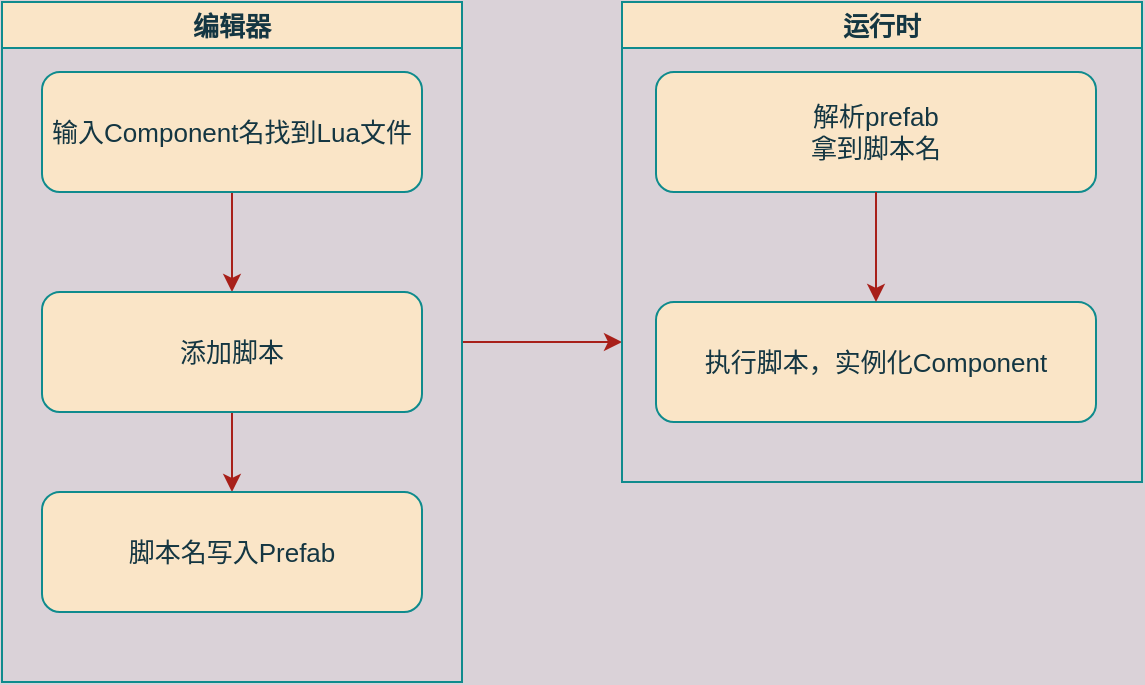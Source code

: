 <mxfile version="14.6.13" type="device"><diagram id="Z6N4t9ghoYx_JerbvA_l" name="第 1 页"><mxGraphModel dx="1086" dy="806" grid="1" gridSize="10" guides="1" tooltips="1" connect="1" arrows="1" fold="1" page="1" pageScale="1" pageWidth="827" pageHeight="1169" background="#DAD2D8" math="0" shadow="0"><root><mxCell id="0"/><mxCell id="1" parent="0"/><mxCell id="hGNhfz9dcNcG6d0IY58c-3" value="" style="edgeStyle=orthogonalEdgeStyle;rounded=0;orthogonalLoop=1;jettySize=auto;html=1;fontSize=13;strokeColor=#A8201A;fontColor=#143642;labelBackgroundColor=#DAD2D8;" edge="1" parent="1" source="hGNhfz9dcNcG6d0IY58c-1" target="hGNhfz9dcNcG6d0IY58c-2"><mxGeometry relative="1" as="geometry"/></mxCell><mxCell id="hGNhfz9dcNcG6d0IY58c-1" value="输入Component名找到Lua文件" style="rounded=1;whiteSpace=wrap;html=1;fontSize=13;fillColor=#FAE5C7;strokeColor=#0F8B8D;fontColor=#143642;" vertex="1" parent="1"><mxGeometry x="110" y="315" width="190" height="60" as="geometry"/></mxCell><mxCell id="hGNhfz9dcNcG6d0IY58c-5" value="" style="edgeStyle=orthogonalEdgeStyle;rounded=0;orthogonalLoop=1;jettySize=auto;html=1;fontSize=13;strokeColor=#A8201A;fontColor=#143642;labelBackgroundColor=#DAD2D8;" edge="1" parent="1" source="hGNhfz9dcNcG6d0IY58c-2" target="hGNhfz9dcNcG6d0IY58c-4"><mxGeometry relative="1" as="geometry"/></mxCell><mxCell id="hGNhfz9dcNcG6d0IY58c-2" value="添加脚本" style="whiteSpace=wrap;html=1;rounded=1;fontSize=13;fillColor=#FAE5C7;strokeColor=#0F8B8D;fontColor=#143642;" vertex="1" parent="1"><mxGeometry x="110" y="425" width="190" height="60" as="geometry"/></mxCell><mxCell id="hGNhfz9dcNcG6d0IY58c-4" value="脚本名写入Prefab" style="whiteSpace=wrap;html=1;rounded=1;fontSize=13;fillColor=#FAE5C7;strokeColor=#0F8B8D;fontColor=#143642;" vertex="1" parent="1"><mxGeometry x="110" y="525" width="190" height="60" as="geometry"/></mxCell><mxCell id="hGNhfz9dcNcG6d0IY58c-15" style="edgeStyle=orthogonalEdgeStyle;rounded=0;orthogonalLoop=1;jettySize=auto;html=1;fontSize=13;strokeColor=#A8201A;fontColor=#143642;labelBackgroundColor=#DAD2D8;" edge="1" parent="1" source="hGNhfz9dcNcG6d0IY58c-13"><mxGeometry relative="1" as="geometry"><mxPoint x="400" y="450" as="targetPoint"/></mxGeometry></mxCell><mxCell id="hGNhfz9dcNcG6d0IY58c-13" value="编辑器" style="swimlane;fontSize=13;fillColor=#FAE5C7;strokeColor=#0F8B8D;fontColor=#143642;" vertex="1" parent="1"><mxGeometry x="90" y="280" width="230" height="340" as="geometry"/></mxCell><mxCell id="hGNhfz9dcNcG6d0IY58c-14" value="运行时" style="swimlane;fontSize=13;fillColor=#FAE5C7;strokeColor=#0F8B8D;fontColor=#143642;" vertex="1" parent="1"><mxGeometry x="400" y="280" width="260" height="240" as="geometry"/></mxCell><mxCell id="hGNhfz9dcNcG6d0IY58c-11" value="执行脚本，实例化Component" style="whiteSpace=wrap;html=1;rounded=1;fontSize=13;fillColor=#FAE5C7;strokeColor=#0F8B8D;fontColor=#143642;" vertex="1" parent="hGNhfz9dcNcG6d0IY58c-14"><mxGeometry x="17" y="150" width="220" height="60" as="geometry"/></mxCell><mxCell id="hGNhfz9dcNcG6d0IY58c-6" value="解析prefab&lt;br style=&quot;font-size: 13px&quot;&gt;拿到脚本名" style="rounded=1;whiteSpace=wrap;html=1;fontSize=13;fillColor=#FAE5C7;strokeColor=#0F8B8D;fontColor=#143642;" vertex="1" parent="hGNhfz9dcNcG6d0IY58c-14"><mxGeometry x="17" y="35" width="220" height="60" as="geometry"/></mxCell><mxCell id="hGNhfz9dcNcG6d0IY58c-16" style="edgeStyle=orthogonalEdgeStyle;curved=0;rounded=1;sketch=0;orthogonalLoop=1;jettySize=auto;html=1;entryX=0.5;entryY=0;entryDx=0;entryDy=0;fontColor=#143642;strokeColor=#A8201A;fillColor=#FAE5C7;" edge="1" parent="hGNhfz9dcNcG6d0IY58c-14" source="hGNhfz9dcNcG6d0IY58c-6" target="hGNhfz9dcNcG6d0IY58c-11"><mxGeometry relative="1" as="geometry"/></mxCell></root></mxGraphModel></diagram></mxfile>